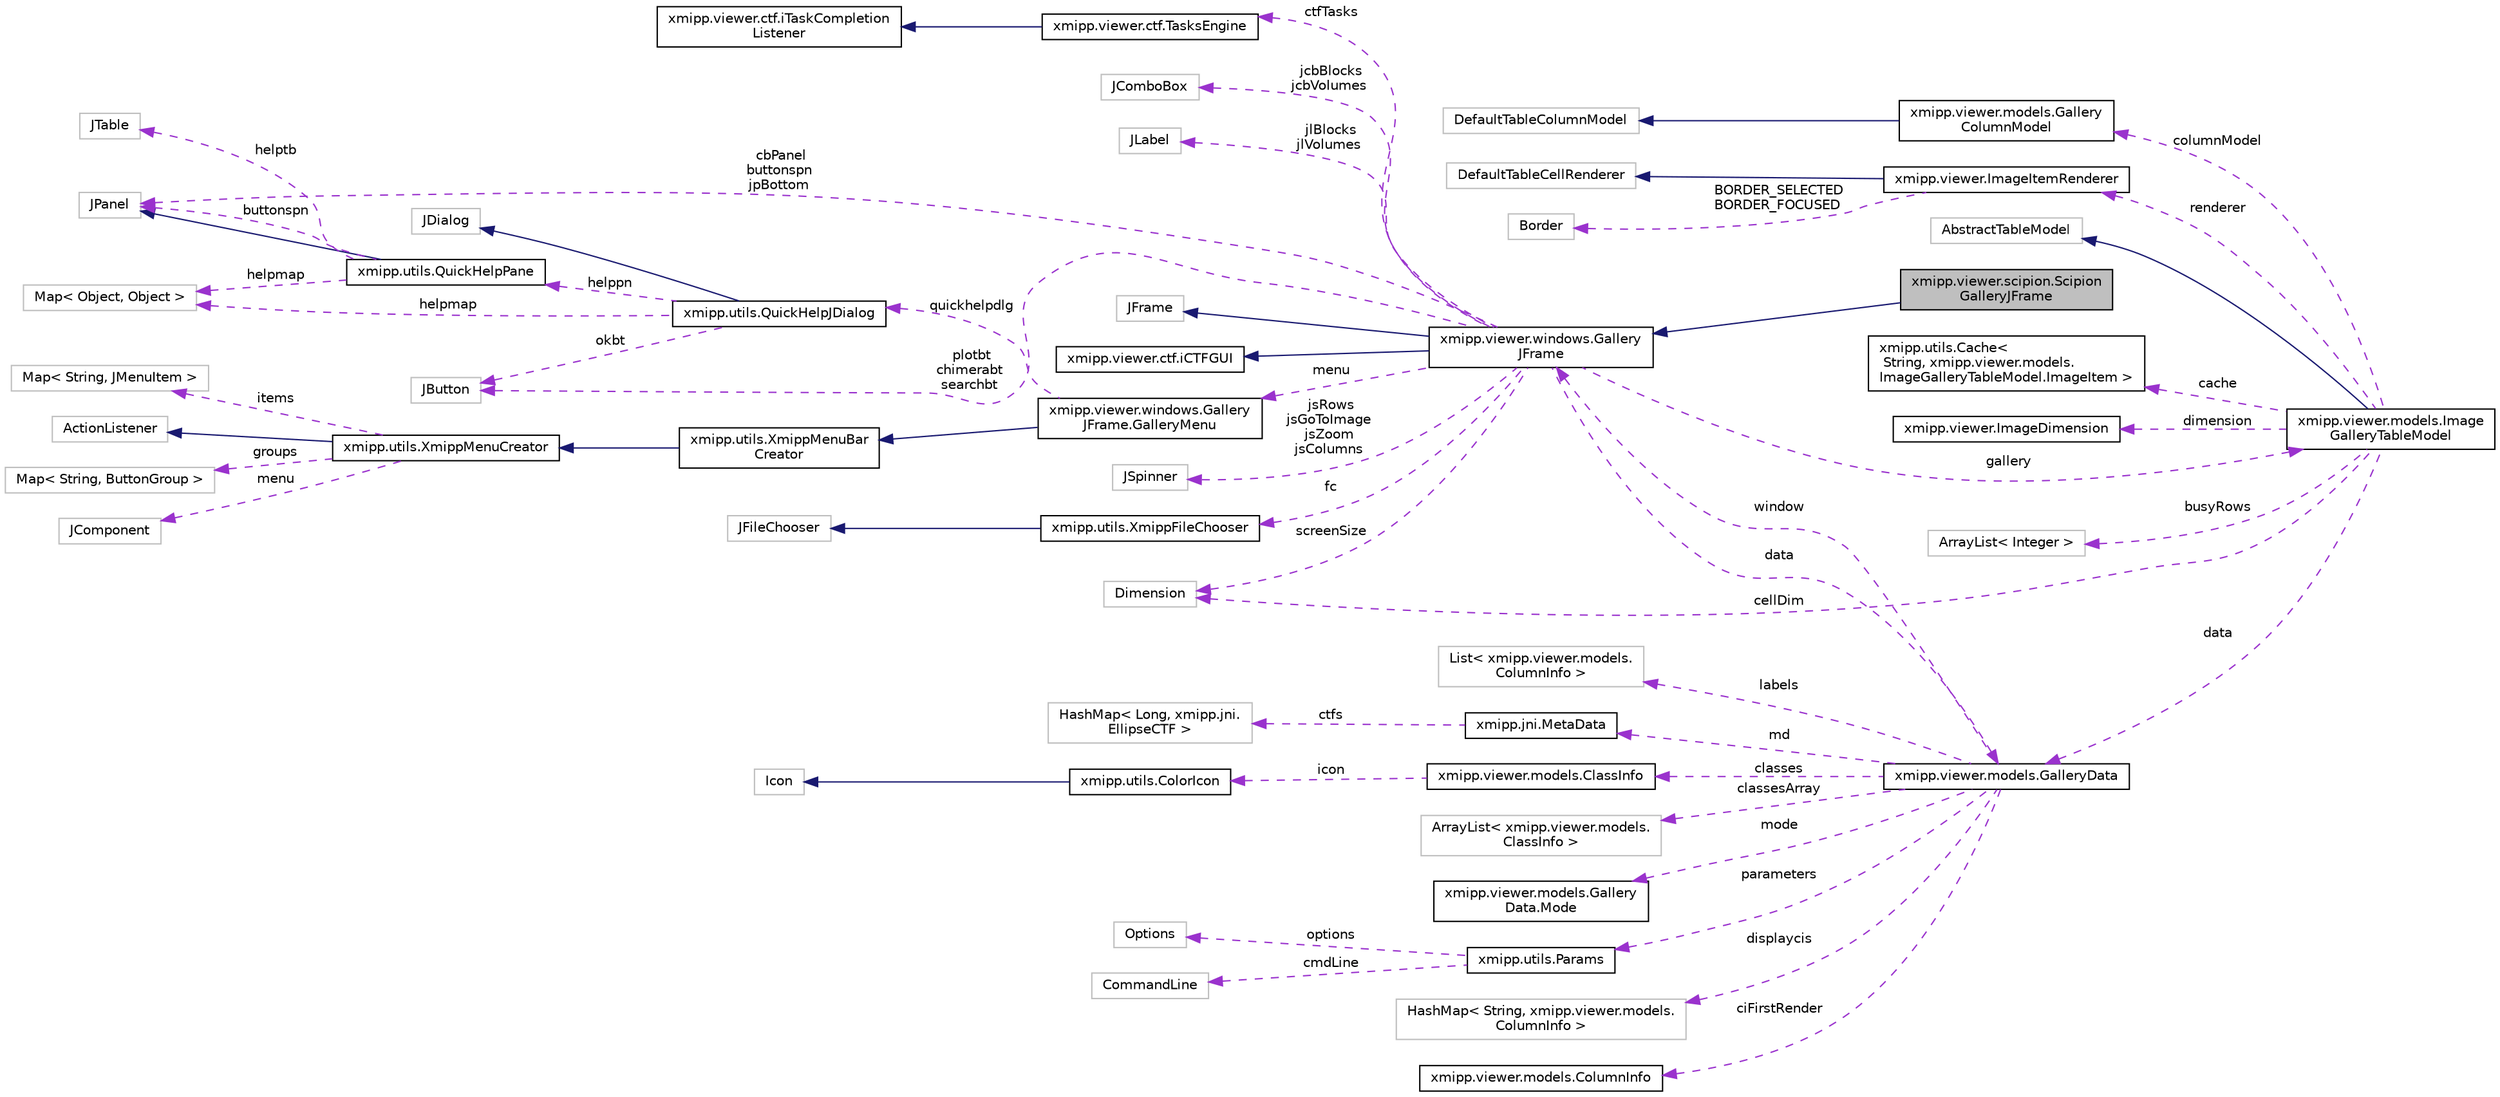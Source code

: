 digraph "xmipp.viewer.scipion.ScipionGalleryJFrame"
{
  edge [fontname="Helvetica",fontsize="10",labelfontname="Helvetica",labelfontsize="10"];
  node [fontname="Helvetica",fontsize="10",shape=record];
  rankdir="LR";
  Node4 [label="xmipp.viewer.scipion.Scipion\lGalleryJFrame",height=0.2,width=0.4,color="black", fillcolor="grey75", style="filled", fontcolor="black"];
  Node5 -> Node4 [dir="back",color="midnightblue",fontsize="10",style="solid",fontname="Helvetica"];
  Node5 [label="xmipp.viewer.windows.Gallery\lJFrame",height=0.2,width=0.4,color="black", fillcolor="white", style="filled",URL="$classxmipp_1_1viewer_1_1windows_1_1GalleryJFrame.html"];
  Node6 -> Node5 [dir="back",color="midnightblue",fontsize="10",style="solid",fontname="Helvetica"];
  Node6 [label="JFrame",height=0.2,width=0.4,color="grey75", fillcolor="white", style="filled"];
  Node7 -> Node5 [dir="back",color="midnightblue",fontsize="10",style="solid",fontname="Helvetica"];
  Node7 [label="xmipp.viewer.ctf.iCTFGUI",height=0.2,width=0.4,color="black", fillcolor="white", style="filled",URL="$interfacexmipp_1_1viewer_1_1ctf_1_1iCTFGUI.html"];
  Node8 -> Node5 [dir="back",color="darkorchid3",fontsize="10",style="dashed",label=" plotbt\nchimerabt\nsearchbt" ,fontname="Helvetica"];
  Node8 [label="JButton",height=0.2,width=0.4,color="grey75", fillcolor="white", style="filled"];
  Node9 -> Node5 [dir="back",color="darkorchid3",fontsize="10",style="dashed",label=" jsRows\njsGoToImage\njsZoom\njsColumns" ,fontname="Helvetica"];
  Node9 [label="JSpinner",height=0.2,width=0.4,color="grey75", fillcolor="white", style="filled"];
  Node10 -> Node5 [dir="back",color="darkorchid3",fontsize="10",style="dashed",label=" fc" ,fontname="Helvetica"];
  Node10 [label="xmipp.utils.XmippFileChooser",height=0.2,width=0.4,color="black", fillcolor="white", style="filled",URL="$classxmipp_1_1utils_1_1XmippFileChooser.html"];
  Node11 -> Node10 [dir="back",color="midnightblue",fontsize="10",style="solid",fontname="Helvetica"];
  Node11 [label="JFileChooser",height=0.2,width=0.4,color="grey75", fillcolor="white", style="filled"];
  Node12 -> Node5 [dir="back",color="darkorchid3",fontsize="10",style="dashed",label=" gallery" ,fontname="Helvetica"];
  Node12 [label="xmipp.viewer.models.Image\lGalleryTableModel",height=0.2,width=0.4,color="black", fillcolor="white", style="filled",URL="$classxmipp_1_1viewer_1_1models_1_1ImageGalleryTableModel.html"];
  Node13 -> Node12 [dir="back",color="midnightblue",fontsize="10",style="solid",fontname="Helvetica"];
  Node13 [label="AbstractTableModel",height=0.2,width=0.4,color="grey75", fillcolor="white", style="filled"];
  Node14 -> Node12 [dir="back",color="darkorchid3",fontsize="10",style="dashed",label=" columnModel" ,fontname="Helvetica"];
  Node14 [label="xmipp.viewer.models.Gallery\lColumnModel",height=0.2,width=0.4,color="black", fillcolor="white", style="filled",URL="$classxmipp_1_1viewer_1_1models_1_1GalleryColumnModel.html"];
  Node15 -> Node14 [dir="back",color="midnightblue",fontsize="10",style="solid",fontname="Helvetica"];
  Node15 [label="DefaultTableColumnModel",height=0.2,width=0.4,color="grey75", fillcolor="white", style="filled"];
  Node16 -> Node12 [dir="back",color="darkorchid3",fontsize="10",style="dashed",label=" cache" ,fontname="Helvetica"];
  Node16 [label="xmipp.utils.Cache\<\l String, xmipp.viewer.models.\lImageGalleryTableModel.ImageItem \>",height=0.2,width=0.4,color="black", fillcolor="white", style="filled",URL="$classxmipp_1_1utils_1_1Cache.html"];
  Node17 -> Node12 [dir="back",color="darkorchid3",fontsize="10",style="dashed",label=" dimension" ,fontname="Helvetica"];
  Node17 [label="xmipp.viewer.ImageDimension",height=0.2,width=0.4,color="black", fillcolor="white", style="filled",URL="$classxmipp_1_1viewer_1_1ImageDimension.html"];
  Node18 -> Node12 [dir="back",color="darkorchid3",fontsize="10",style="dashed",label=" renderer" ,fontname="Helvetica"];
  Node18 [label="xmipp.viewer.ImageItemRenderer",height=0.2,width=0.4,color="black", fillcolor="white", style="filled",URL="$classxmipp_1_1viewer_1_1ImageItemRenderer.html"];
  Node19 -> Node18 [dir="back",color="midnightblue",fontsize="10",style="solid",fontname="Helvetica"];
  Node19 [label="DefaultTableCellRenderer",height=0.2,width=0.4,color="grey75", fillcolor="white", style="filled"];
  Node20 -> Node18 [dir="back",color="darkorchid3",fontsize="10",style="dashed",label=" BORDER_SELECTED\nBORDER_FOCUSED" ,fontname="Helvetica"];
  Node20 [label="Border",height=0.2,width=0.4,color="grey75", fillcolor="white", style="filled"];
  Node21 -> Node12 [dir="back",color="darkorchid3",fontsize="10",style="dashed",label=" busyRows" ,fontname="Helvetica"];
  Node21 [label="ArrayList\< Integer \>",height=0.2,width=0.4,color="grey75", fillcolor="white", style="filled"];
  Node22 -> Node12 [dir="back",color="darkorchid3",fontsize="10",style="dashed",label=" cellDim" ,fontname="Helvetica"];
  Node22 [label="Dimension",height=0.2,width=0.4,color="grey75", fillcolor="white", style="filled"];
  Node23 -> Node12 [dir="back",color="darkorchid3",fontsize="10",style="dashed",label=" data" ,fontname="Helvetica"];
  Node23 [label="xmipp.viewer.models.GalleryData",height=0.2,width=0.4,color="black", fillcolor="white", style="filled",URL="$classxmipp_1_1viewer_1_1models_1_1GalleryData.html"];
  Node24 -> Node23 [dir="back",color="darkorchid3",fontsize="10",style="dashed",label=" displaycis" ,fontname="Helvetica"];
  Node24 [label="HashMap\< String, xmipp.viewer.models.\lColumnInfo \>",height=0.2,width=0.4,color="grey75", fillcolor="white", style="filled"];
  Node5 -> Node23 [dir="back",color="darkorchid3",fontsize="10",style="dashed",label=" window" ,fontname="Helvetica"];
  Node25 -> Node23 [dir="back",color="darkorchid3",fontsize="10",style="dashed",label=" ciFirstRender" ,fontname="Helvetica"];
  Node25 [label="xmipp.viewer.models.ColumnInfo",height=0.2,width=0.4,color="black", fillcolor="white", style="filled",URL="$classxmipp_1_1viewer_1_1models_1_1ColumnInfo.html"];
  Node26 -> Node23 [dir="back",color="darkorchid3",fontsize="10",style="dashed",label=" labels" ,fontname="Helvetica"];
  Node26 [label="List\< xmipp.viewer.models.\lColumnInfo \>",height=0.2,width=0.4,color="grey75", fillcolor="white", style="filled"];
  Node27 -> Node23 [dir="back",color="darkorchid3",fontsize="10",style="dashed",label=" md" ,fontname="Helvetica"];
  Node27 [label="xmipp.jni.MetaData",height=0.2,width=0.4,color="black", fillcolor="white", style="filled",URL="$classxmipp_1_1jni_1_1MetaData.html"];
  Node28 -> Node27 [dir="back",color="darkorchid3",fontsize="10",style="dashed",label=" ctfs" ,fontname="Helvetica"];
  Node28 [label="HashMap\< Long, xmipp.jni.\lEllipseCTF \>",height=0.2,width=0.4,color="grey75", fillcolor="white", style="filled"];
  Node29 -> Node23 [dir="back",color="darkorchid3",fontsize="10",style="dashed",label=" classes" ,fontname="Helvetica"];
  Node29 [label="xmipp.viewer.models.ClassInfo",height=0.2,width=0.4,color="black", fillcolor="white", style="filled",URL="$classxmipp_1_1viewer_1_1models_1_1ClassInfo.html"];
  Node30 -> Node29 [dir="back",color="darkorchid3",fontsize="10",style="dashed",label=" icon" ,fontname="Helvetica"];
  Node30 [label="xmipp.utils.ColorIcon",height=0.2,width=0.4,color="black", fillcolor="white", style="filled",URL="$classxmipp_1_1utils_1_1ColorIcon.html"];
  Node31 -> Node30 [dir="back",color="midnightblue",fontsize="10",style="solid",fontname="Helvetica"];
  Node31 [label="Icon",height=0.2,width=0.4,color="grey75", fillcolor="white", style="filled"];
  Node32 -> Node23 [dir="back",color="darkorchid3",fontsize="10",style="dashed",label=" classesArray" ,fontname="Helvetica"];
  Node32 [label="ArrayList\< xmipp.viewer.models.\lClassInfo \>",height=0.2,width=0.4,color="grey75", fillcolor="white", style="filled"];
  Node33 -> Node23 [dir="back",color="darkorchid3",fontsize="10",style="dashed",label=" mode" ,fontname="Helvetica"];
  Node33 [label="xmipp.viewer.models.Gallery\lData.Mode",height=0.2,width=0.4,color="black", fillcolor="white", style="filled",URL="$enumxmipp_1_1viewer_1_1models_1_1GalleryData_1_1Mode.html"];
  Node34 -> Node23 [dir="back",color="darkorchid3",fontsize="10",style="dashed",label=" parameters" ,fontname="Helvetica"];
  Node34 [label="xmipp.utils.Params",height=0.2,width=0.4,color="black", fillcolor="white", style="filled",URL="$classxmipp_1_1utils_1_1Params.html"];
  Node35 -> Node34 [dir="back",color="darkorchid3",fontsize="10",style="dashed",label=" options" ,fontname="Helvetica"];
  Node35 [label="Options",height=0.2,width=0.4,color="grey75", fillcolor="white", style="filled"];
  Node36 -> Node34 [dir="back",color="darkorchid3",fontsize="10",style="dashed",label=" cmdLine" ,fontname="Helvetica"];
  Node36 [label="CommandLine",height=0.2,width=0.4,color="grey75", fillcolor="white", style="filled"];
  Node22 -> Node5 [dir="back",color="darkorchid3",fontsize="10",style="dashed",label=" screenSize" ,fontname="Helvetica"];
  Node37 -> Node5 [dir="back",color="darkorchid3",fontsize="10",style="dashed",label=" ctfTasks" ,fontname="Helvetica"];
  Node37 [label="xmipp.viewer.ctf.TasksEngine",height=0.2,width=0.4,color="black", fillcolor="white", style="filled",URL="$classxmipp_1_1viewer_1_1ctf_1_1TasksEngine.html"];
  Node38 -> Node37 [dir="back",color="midnightblue",fontsize="10",style="solid",fontname="Helvetica"];
  Node38 [label="xmipp.viewer.ctf.iTaskCompletion\lListener",height=0.2,width=0.4,color="black", fillcolor="white", style="filled",URL="$interfacexmipp_1_1viewer_1_1ctf_1_1iTaskCompletionListener.html"];
  Node39 -> Node5 [dir="back",color="darkorchid3",fontsize="10",style="dashed",label=" jcbBlocks\njcbVolumes" ,fontname="Helvetica"];
  Node39 [label="JComboBox",height=0.2,width=0.4,color="grey75", fillcolor="white", style="filled"];
  Node40 -> Node5 [dir="back",color="darkorchid3",fontsize="10",style="dashed",label=" jlBlocks\njlVolumes" ,fontname="Helvetica"];
  Node40 [label="JLabel",height=0.2,width=0.4,color="grey75", fillcolor="white", style="filled"];
  Node41 -> Node5 [dir="back",color="darkorchid3",fontsize="10",style="dashed",label=" cbPanel\nbuttonspn\njpBottom" ,fontname="Helvetica"];
  Node41 [label="JPanel",height=0.2,width=0.4,color="grey75", fillcolor="white", style="filled"];
  Node23 -> Node5 [dir="back",color="darkorchid3",fontsize="10",style="dashed",label=" data" ,fontname="Helvetica"];
  Node42 -> Node5 [dir="back",color="darkorchid3",fontsize="10",style="dashed",label=" menu" ,fontname="Helvetica"];
  Node42 [label="xmipp.viewer.windows.Gallery\lJFrame.GalleryMenu",height=0.2,width=0.4,color="black", fillcolor="white", style="filled",URL="$classxmipp_1_1viewer_1_1windows_1_1GalleryJFrame_1_1GalleryMenu.html"];
  Node43 -> Node42 [dir="back",color="midnightblue",fontsize="10",style="solid",fontname="Helvetica"];
  Node43 [label="xmipp.utils.XmippMenuBar\lCreator",height=0.2,width=0.4,color="black", fillcolor="white", style="filled",URL="$classxmipp_1_1utils_1_1XmippMenuBarCreator.html"];
  Node44 -> Node43 [dir="back",color="midnightblue",fontsize="10",style="solid",fontname="Helvetica"];
  Node44 [label="xmipp.utils.XmippMenuCreator",height=0.2,width=0.4,color="black", fillcolor="white", style="filled",URL="$classxmipp_1_1utils_1_1XmippMenuCreator.html"];
  Node45 -> Node44 [dir="back",color="midnightblue",fontsize="10",style="solid",fontname="Helvetica"];
  Node45 [label="ActionListener",height=0.2,width=0.4,color="grey75", fillcolor="white", style="filled"];
  Node46 -> Node44 [dir="back",color="darkorchid3",fontsize="10",style="dashed",label=" groups" ,fontname="Helvetica"];
  Node46 [label="Map\< String, ButtonGroup \>",height=0.2,width=0.4,color="grey75", fillcolor="white", style="filled"];
  Node47 -> Node44 [dir="back",color="darkorchid3",fontsize="10",style="dashed",label=" menu" ,fontname="Helvetica"];
  Node47 [label="JComponent",height=0.2,width=0.4,color="grey75", fillcolor="white", style="filled"];
  Node48 -> Node44 [dir="back",color="darkorchid3",fontsize="10",style="dashed",label=" items" ,fontname="Helvetica"];
  Node48 [label="Map\< String, JMenuItem \>",height=0.2,width=0.4,color="grey75", fillcolor="white", style="filled"];
  Node49 -> Node42 [dir="back",color="darkorchid3",fontsize="10",style="dashed",label=" quickhelpdlg" ,fontname="Helvetica"];
  Node49 [label="xmipp.utils.QuickHelpJDialog",height=0.2,width=0.4,color="black", fillcolor="white", style="filled",URL="$classxmipp_1_1utils_1_1QuickHelpJDialog.html"];
  Node50 -> Node49 [dir="back",color="midnightblue",fontsize="10",style="solid",fontname="Helvetica"];
  Node50 [label="JDialog",height=0.2,width=0.4,color="grey75", fillcolor="white", style="filled"];
  Node8 -> Node49 [dir="back",color="darkorchid3",fontsize="10",style="dashed",label=" okbt" ,fontname="Helvetica"];
  Node51 -> Node49 [dir="back",color="darkorchid3",fontsize="10",style="dashed",label=" helppn" ,fontname="Helvetica"];
  Node51 [label="xmipp.utils.QuickHelpPane",height=0.2,width=0.4,color="black", fillcolor="white", style="filled",URL="$classxmipp_1_1utils_1_1QuickHelpPane.html"];
  Node41 -> Node51 [dir="back",color="midnightblue",fontsize="10",style="solid",fontname="Helvetica"];
  Node52 -> Node51 [dir="back",color="darkorchid3",fontsize="10",style="dashed",label=" helptb" ,fontname="Helvetica"];
  Node52 [label="JTable",height=0.2,width=0.4,color="grey75", fillcolor="white", style="filled"];
  Node41 -> Node51 [dir="back",color="darkorchid3",fontsize="10",style="dashed",label=" buttonspn" ,fontname="Helvetica"];
  Node53 -> Node51 [dir="back",color="darkorchid3",fontsize="10",style="dashed",label=" helpmap" ,fontname="Helvetica"];
  Node53 [label="Map\< Object, Object \>",height=0.2,width=0.4,color="grey75", fillcolor="white", style="filled"];
  Node53 -> Node49 [dir="back",color="darkorchid3",fontsize="10",style="dashed",label=" helpmap" ,fontname="Helvetica"];
}
